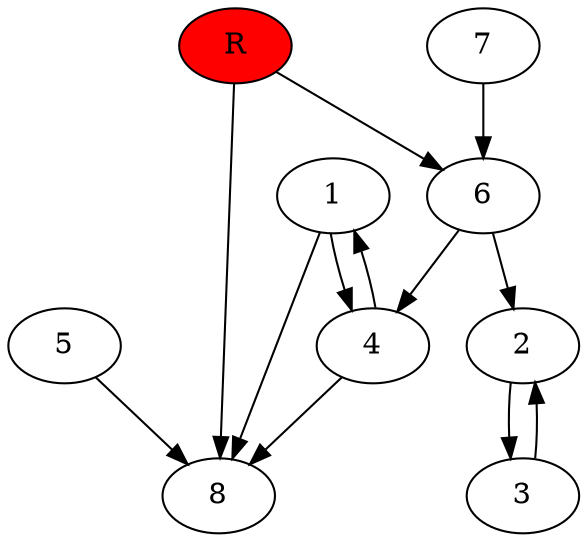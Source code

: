digraph prb6926 {
	1
	2
	3
	4
	5
	6
	7
	8
	R [fillcolor="#ff0000" style=filled]
	1 -> 4
	1 -> 8
	2 -> 3
	3 -> 2
	4 -> 1
	4 -> 8
	5 -> 8
	6 -> 2
	6 -> 4
	7 -> 6
	R -> 6
	R -> 8
}
